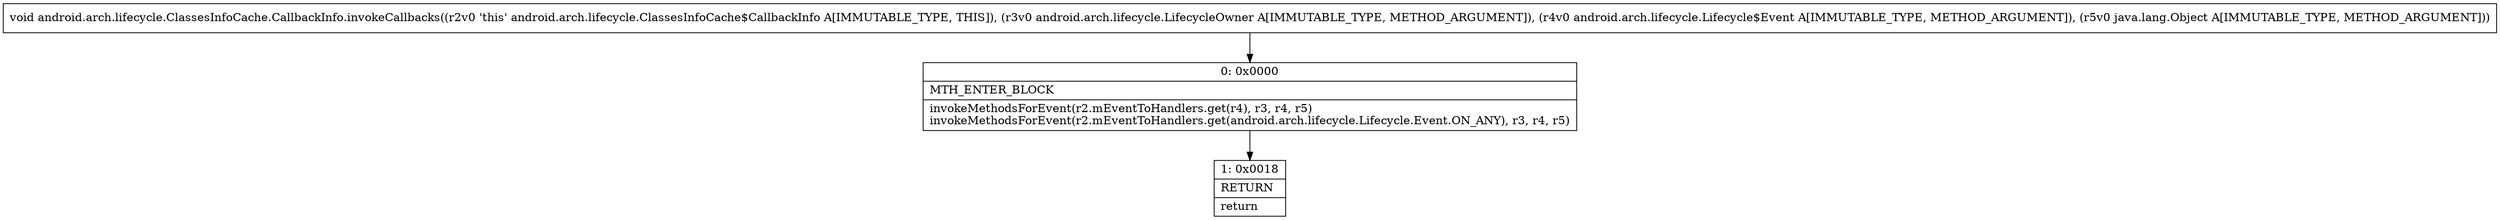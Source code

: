 digraph "CFG forandroid.arch.lifecycle.ClassesInfoCache.CallbackInfo.invokeCallbacks(Landroid\/arch\/lifecycle\/LifecycleOwner;Landroid\/arch\/lifecycle\/Lifecycle$Event;Ljava\/lang\/Object;)V" {
Node_0 [shape=record,label="{0\:\ 0x0000|MTH_ENTER_BLOCK\l|invokeMethodsForEvent(r2.mEventToHandlers.get(r4), r3, r4, r5)\linvokeMethodsForEvent(r2.mEventToHandlers.get(android.arch.lifecycle.Lifecycle.Event.ON_ANY), r3, r4, r5)\l}"];
Node_1 [shape=record,label="{1\:\ 0x0018|RETURN\l|return\l}"];
MethodNode[shape=record,label="{void android.arch.lifecycle.ClassesInfoCache.CallbackInfo.invokeCallbacks((r2v0 'this' android.arch.lifecycle.ClassesInfoCache$CallbackInfo A[IMMUTABLE_TYPE, THIS]), (r3v0 android.arch.lifecycle.LifecycleOwner A[IMMUTABLE_TYPE, METHOD_ARGUMENT]), (r4v0 android.arch.lifecycle.Lifecycle$Event A[IMMUTABLE_TYPE, METHOD_ARGUMENT]), (r5v0 java.lang.Object A[IMMUTABLE_TYPE, METHOD_ARGUMENT])) }"];
MethodNode -> Node_0;
Node_0 -> Node_1;
}

